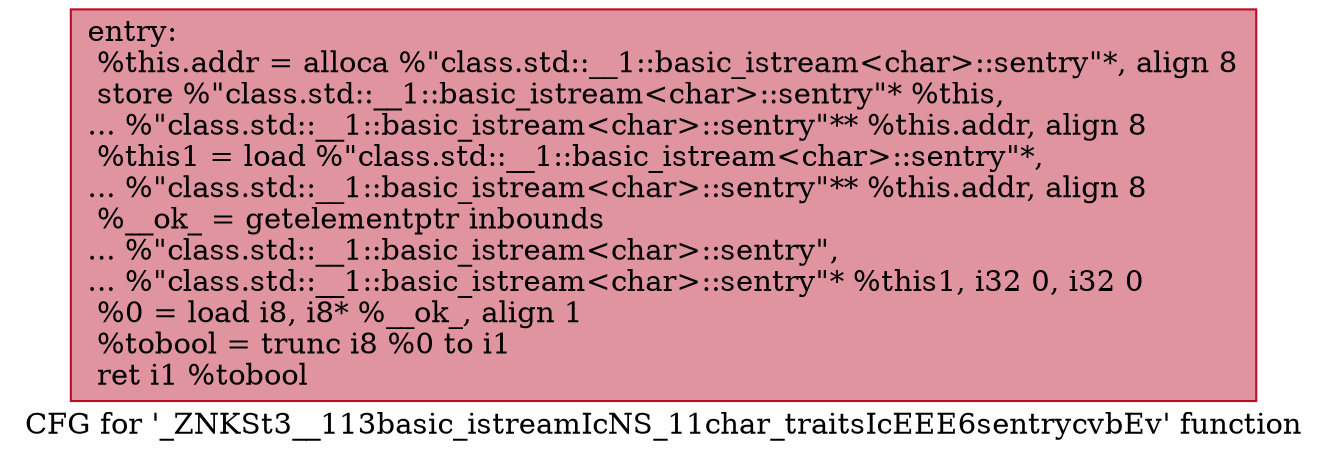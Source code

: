 digraph "CFG for '_ZNKSt3__113basic_istreamIcNS_11char_traitsIcEEE6sentrycvbEv' function" {
	label="CFG for '_ZNKSt3__113basic_istreamIcNS_11char_traitsIcEEE6sentrycvbEv' function";

	Node0x600003e7ccc0 [shape=record,color="#b70d28ff", style=filled, fillcolor="#b70d2870",label="{entry:\l  %this.addr = alloca %\"class.std::__1::basic_istream\<char\>::sentry\"*, align 8\l  store %\"class.std::__1::basic_istream\<char\>::sentry\"* %this,\l... %\"class.std::__1::basic_istream\<char\>::sentry\"** %this.addr, align 8\l  %this1 = load %\"class.std::__1::basic_istream\<char\>::sentry\"*,\l... %\"class.std::__1::basic_istream\<char\>::sentry\"** %this.addr, align 8\l  %__ok_ = getelementptr inbounds\l... %\"class.std::__1::basic_istream\<char\>::sentry\",\l... %\"class.std::__1::basic_istream\<char\>::sentry\"* %this1, i32 0, i32 0\l  %0 = load i8, i8* %__ok_, align 1\l  %tobool = trunc i8 %0 to i1\l  ret i1 %tobool\l}"];
}
